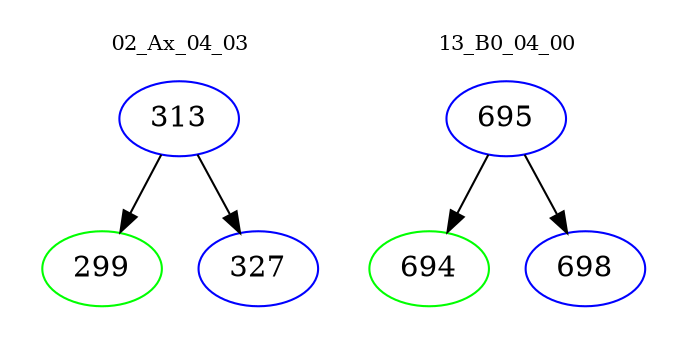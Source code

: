 digraph{
subgraph cluster_0 {
color = white
label = "02_Ax_04_03";
fontsize=10;
T0_313 [label="313", color="blue"]
T0_313 -> T0_299 [color="black"]
T0_299 [label="299", color="green"]
T0_313 -> T0_327 [color="black"]
T0_327 [label="327", color="blue"]
}
subgraph cluster_1 {
color = white
label = "13_B0_04_00";
fontsize=10;
T1_695 [label="695", color="blue"]
T1_695 -> T1_694 [color="black"]
T1_694 [label="694", color="green"]
T1_695 -> T1_698 [color="black"]
T1_698 [label="698", color="blue"]
}
}
